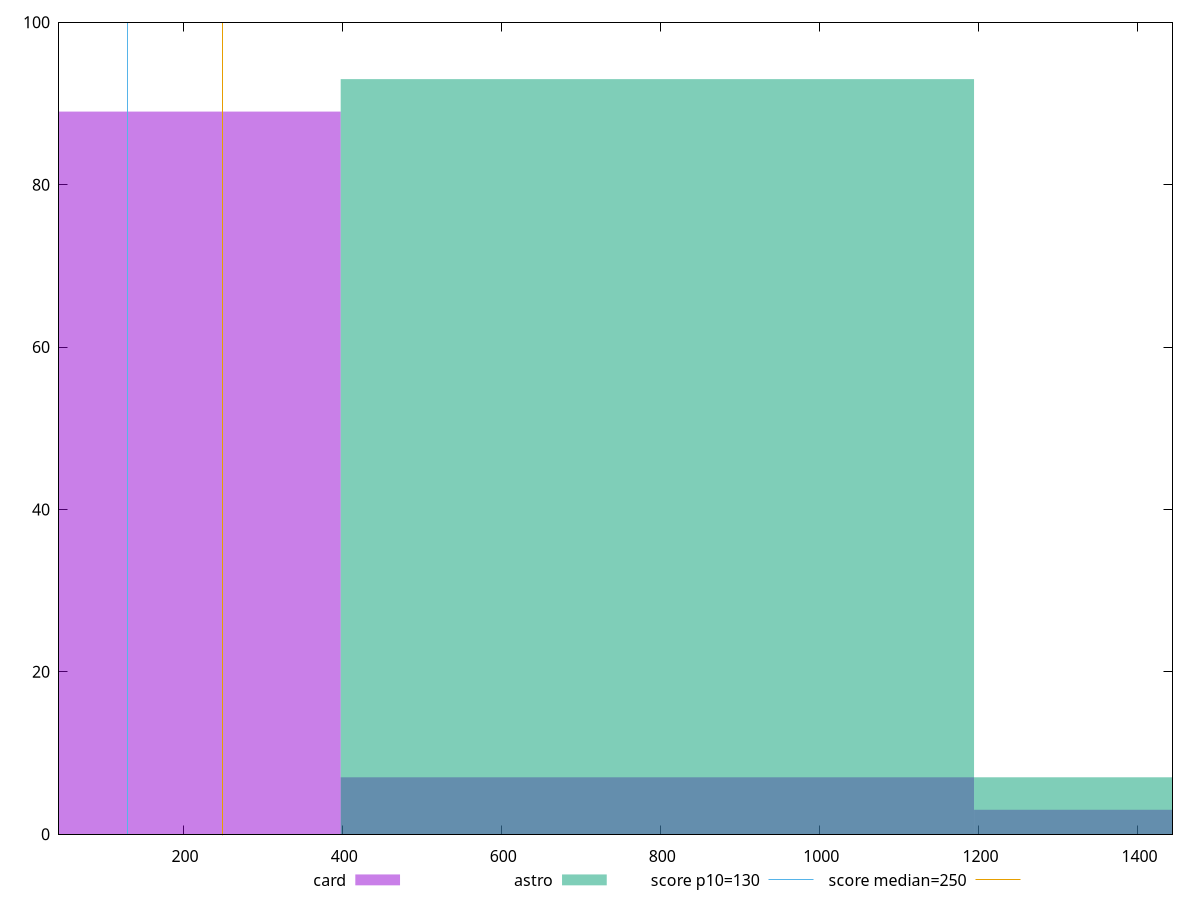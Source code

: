 reset

$card <<EOF
1592.6551414603832 3
796.3275707301916 7
0 89
EOF

$astro <<EOF
796.3275707301916 93
1592.6551414603832 7
EOF

set key outside below
set boxwidth 796.3275707301916
set xrange [44:1444]
set yrange [0:100]
set trange [0:100]
set style fill transparent solid 0.5 noborder

set parametric
set terminal svg size 640, 500 enhanced background rgb 'white'
set output "report/report_00029_2021-02-24T13-36-40.390Z/max-potential-fid/comparison/histogram/2_vs_3.svg"

plot $card title "card" with boxes, \
     $astro title "astro" with boxes, \
     130,t title "score p10=130", \
     250,t title "score median=250"

reset
